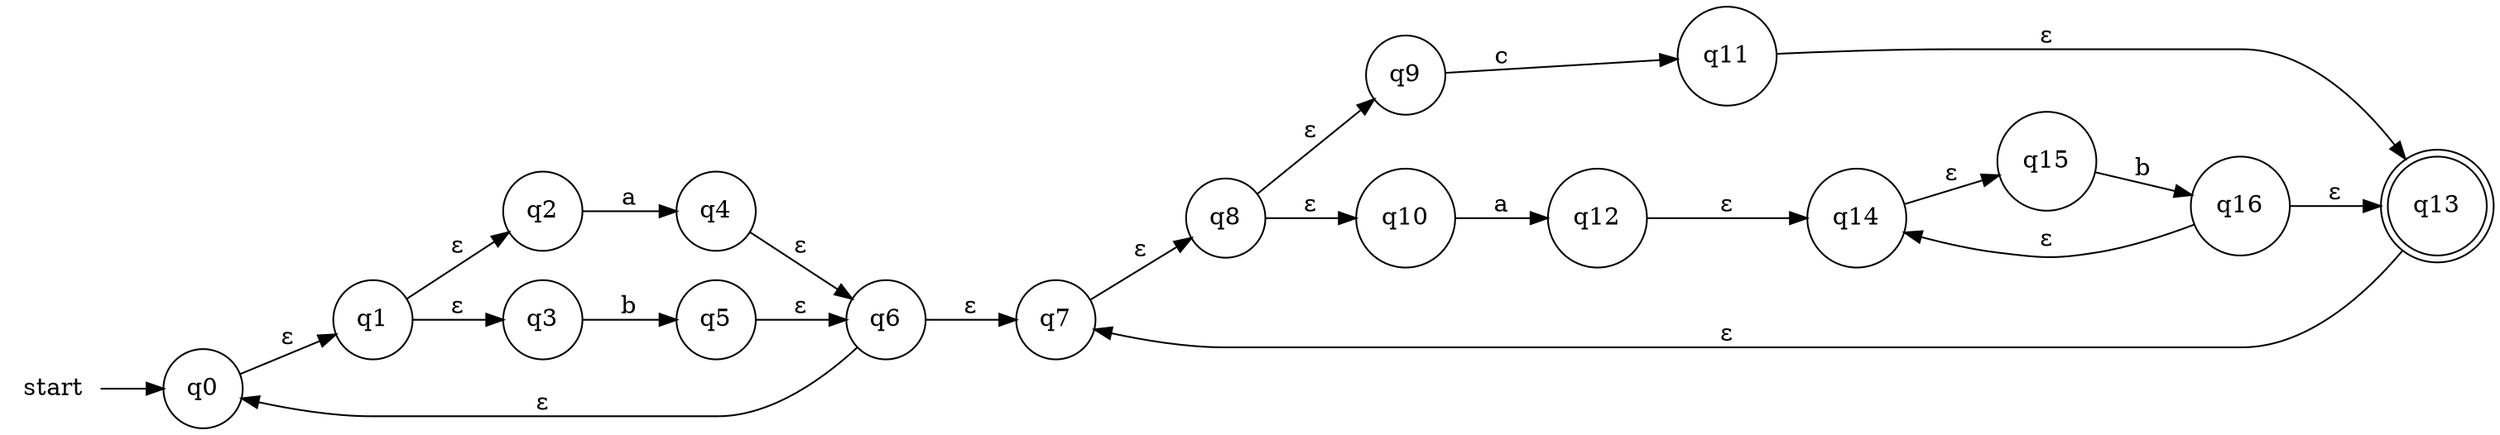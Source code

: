 digraph G {
	rankdir="LR";
    node [shape="circle"];
	start [shape="plaintext"];

	start->q0;
	q0 -> q1 [ label=" &epsilon; " ];
	q1 -> q2 [ label=" &epsilon; " ];
	q1 -> q3 [ label=" &epsilon; " ];
	q2 -> q4 [ label=" a " ];
	q3 -> q5 [ label=" b " ];
	q4 -> q6 [ label=" &epsilon; " ];
	q5 -> q6 [ label=" &epsilon; " ];
	q6 -> q0 [ label=" &epsilon; " ];
	q6 -> q7 [ label=" &epsilon; " ];
	q7 -> q8 [ label=" &epsilon; " ];
	q8 -> q9 [ label=" &epsilon; " ];
	q8 -> q10 [ label=" &epsilon; " ];
	q9 -> q11 [ label=" c " ];
	q10 -> q12 [ label=" a " ];
	q13 [shape=doublecircle];
	q11 -> q13 [ label=" &epsilon; " ];
	q12 -> q14 [ label=" &epsilon; " ];
	q13 [shape=doublecircle];
	q13 -> q7 [ label=" &epsilon; " ];
	q14 -> q15 [ label=" &epsilon; " ];
	q15 -> q16 [ label=" b " ];
	q16 -> q14 [ label=" &epsilon; " ];
	q13 [shape=doublecircle];
	q16 -> q13 [ label=" &epsilon; " ];
}
